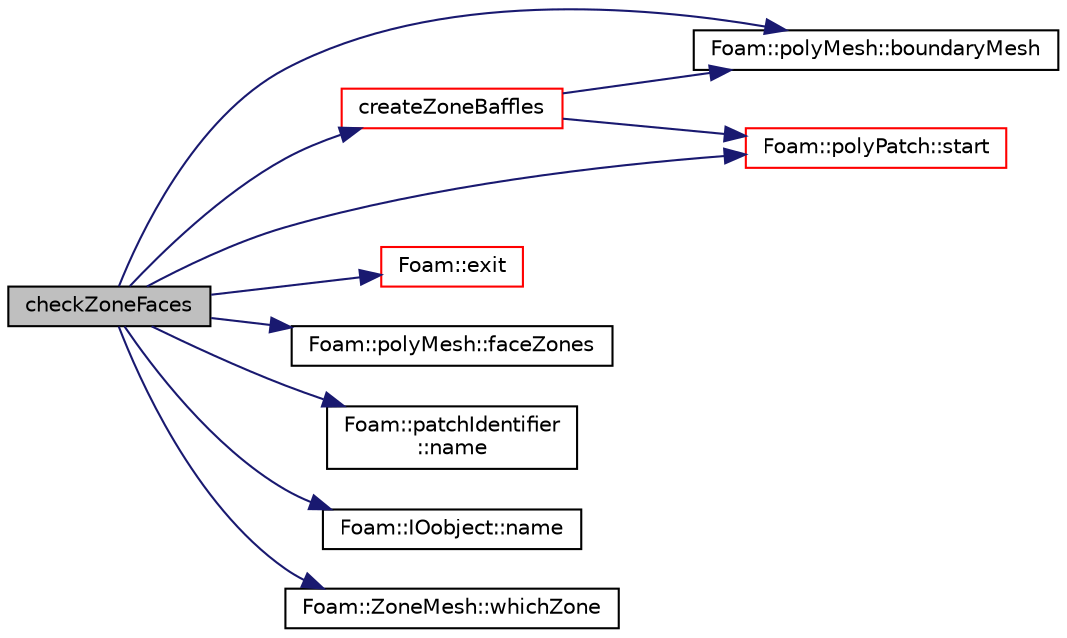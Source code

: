 digraph "checkZoneFaces"
{
  bgcolor="transparent";
  edge [fontname="Helvetica",fontsize="10",labelfontname="Helvetica",labelfontsize="10"];
  node [fontname="Helvetica",fontsize="10",shape=record];
  rankdir="LR";
  Node7185 [label="checkZoneFaces",height=0.2,width=0.4,color="black", fillcolor="grey75", style="filled", fontcolor="black"];
  Node7185 -> Node7186 [color="midnightblue",fontsize="10",style="solid",fontname="Helvetica"];
  Node7186 [label="Foam::polyMesh::boundaryMesh",height=0.2,width=0.4,color="black",URL="$a28565.html#a9f2b68c134340291eda6197f47f25484",tooltip="Return boundary mesh. "];
  Node7185 -> Node7187 [color="midnightblue",fontsize="10",style="solid",fontname="Helvetica"];
  Node7187 [label="createZoneBaffles",height=0.2,width=0.4,color="red",URL="$a25857.html#a79af0bcc267d8fda8b3f4e683cac915b",tooltip="Create baffles for faces straddling zoned surfaces. Return. "];
  Node7187 -> Node7186 [color="midnightblue",fontsize="10",style="solid",fontname="Helvetica"];
  Node7187 -> Node7604 [color="midnightblue",fontsize="10",style="solid",fontname="Helvetica"];
  Node7604 [label="Foam::polyPatch::start",height=0.2,width=0.4,color="red",URL="$a28633.html#a6bfd3e3abb11e98bdb4b98671cec1234",tooltip="Return start label of this patch in the polyMesh face list. "];
  Node7185 -> Node7259 [color="midnightblue",fontsize="10",style="solid",fontname="Helvetica"];
  Node7259 [label="Foam::exit",height=0.2,width=0.4,color="red",URL="$a21851.html#a06ca7250d8e89caf05243ec094843642"];
  Node7185 -> Node7264 [color="midnightblue",fontsize="10",style="solid",fontname="Helvetica"];
  Node7264 [label="Foam::polyMesh::faceZones",height=0.2,width=0.4,color="black",URL="$a28565.html#af216614a0f9997169eea2cade46dc9ba",tooltip="Return face zone mesh. "];
  Node7185 -> Node7951 [color="midnightblue",fontsize="10",style="solid",fontname="Helvetica"];
  Node7951 [label="Foam::patchIdentifier\l::name",height=0.2,width=0.4,color="black",URL="$a28273.html#acc80e00a8ac919288fb55bd14cc88bf6",tooltip="Return name. "];
  Node7185 -> Node7290 [color="midnightblue",fontsize="10",style="solid",fontname="Helvetica"];
  Node7290 [label="Foam::IOobject::name",height=0.2,width=0.4,color="black",URL="$a27249.html#acc80e00a8ac919288fb55bd14cc88bf6",tooltip="Return name. "];
  Node7185 -> Node7604 [color="midnightblue",fontsize="10",style="solid",fontname="Helvetica"];
  Node7185 -> Node7714 [color="midnightblue",fontsize="10",style="solid",fontname="Helvetica"];
  Node7714 [label="Foam::ZoneMesh::whichZone",height=0.2,width=0.4,color="black",URL="$a28677.html#ad9948c6afa6162ff01554f71ff676aa2",tooltip="Given a global object index, return the zone it is in. "];
}
